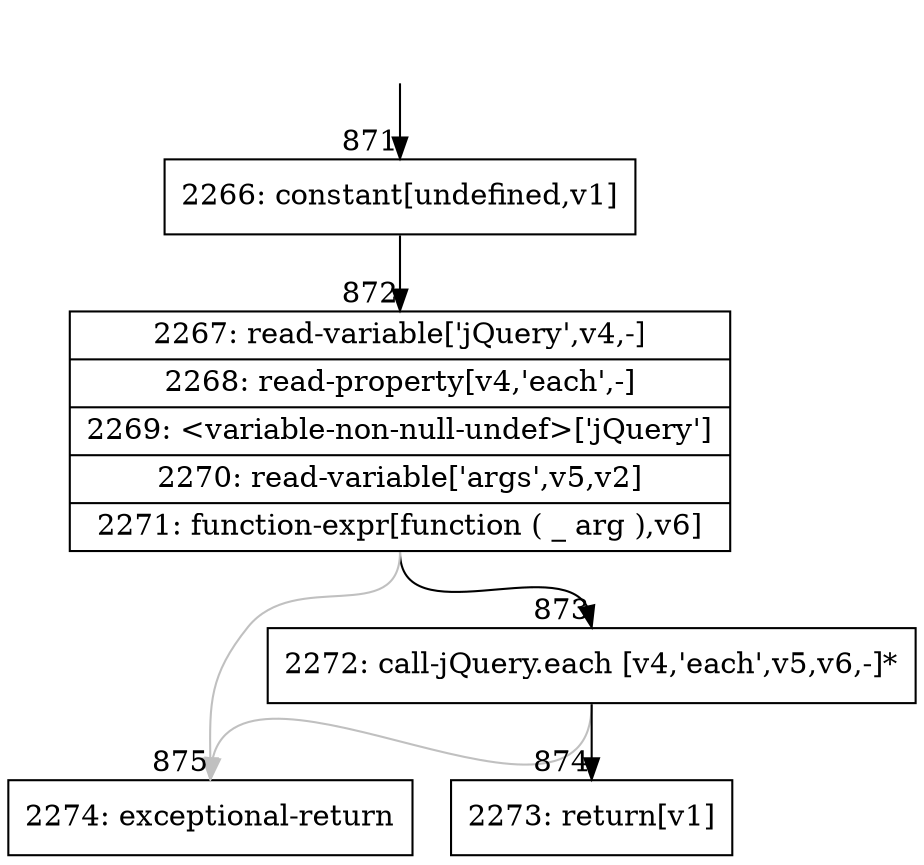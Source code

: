 digraph {
rankdir="TD"
BB_entry62[shape=none,label=""];
BB_entry62 -> BB871 [tailport=s, headport=n, headlabel="    871"]
BB871 [shape=record label="{2266: constant[undefined,v1]}" ] 
BB871 -> BB872 [tailport=s, headport=n, headlabel="      872"]
BB872 [shape=record label="{2267: read-variable['jQuery',v4,-]|2268: read-property[v4,'each',-]|2269: \<variable-non-null-undef\>['jQuery']|2270: read-variable['args',v5,v2]|2271: function-expr[function ( _ arg ),v6]}" ] 
BB872 -> BB873 [tailport=s, headport=n, headlabel="      873"]
BB872 -> BB875 [tailport=s, headport=n, color=gray, headlabel="      875"]
BB873 [shape=record label="{2272: call-jQuery.each [v4,'each',v5,v6,-]*}" ] 
BB873 -> BB874 [tailport=s, headport=n, headlabel="      874"]
BB873 -> BB875 [tailport=s, headport=n, color=gray]
BB874 [shape=record label="{2273: return[v1]}" ] 
BB875 [shape=record label="{2274: exceptional-return}" ] 
//#$~ 1071
}
